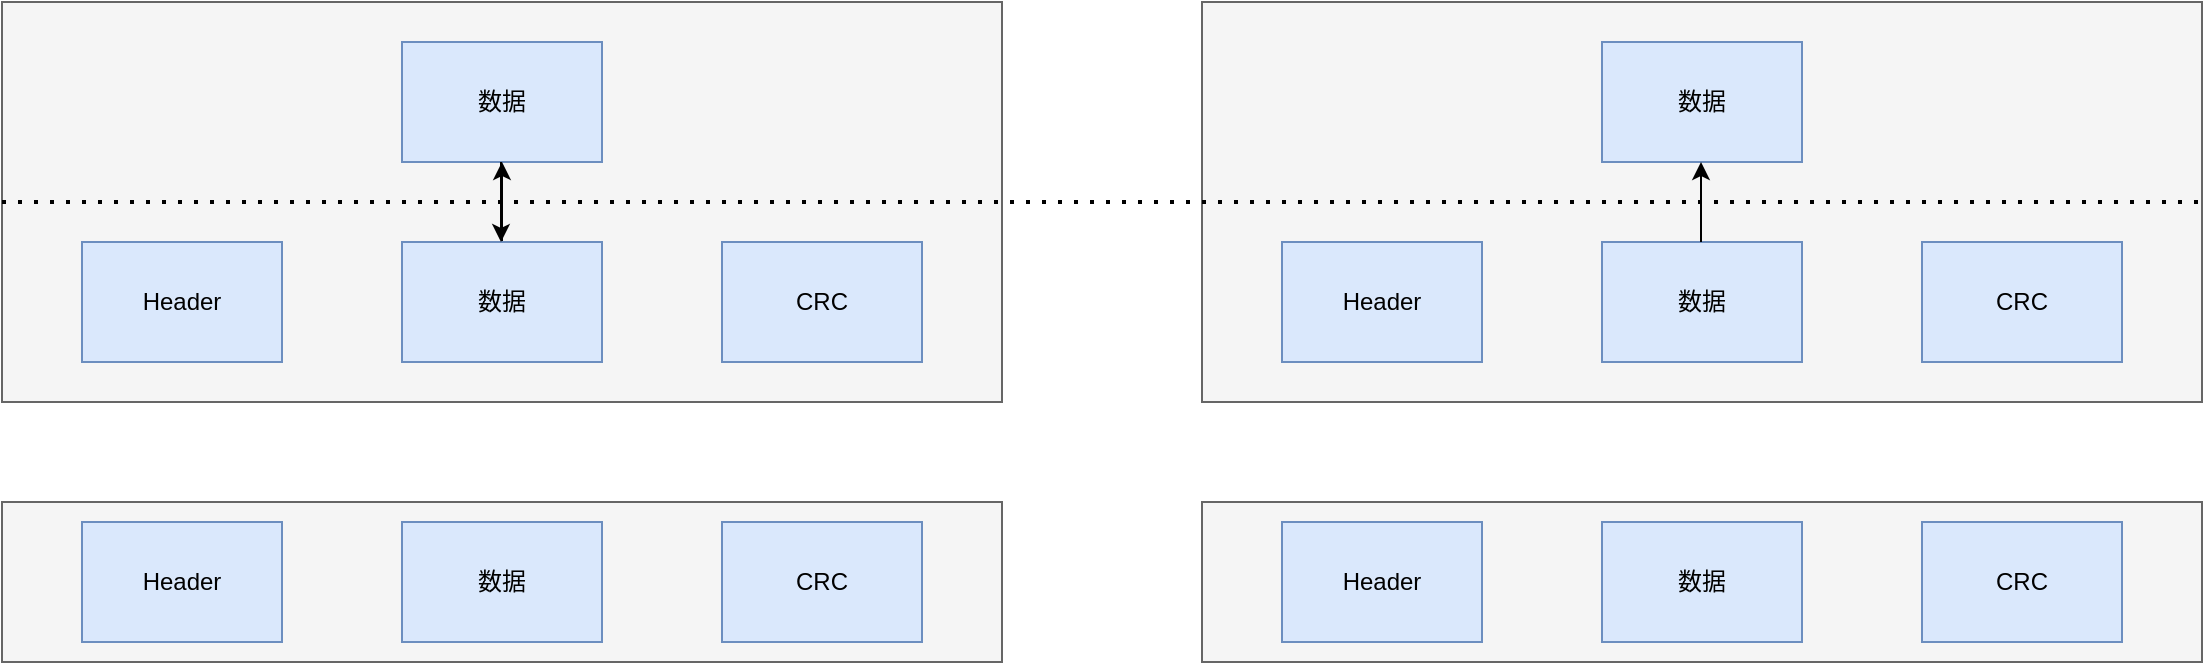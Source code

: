<mxfile version="22.1.18" type="github">
  <diagram name="第 1 页" id="iXltd4RwVlPWmBBr145E">
    <mxGraphModel dx="2059" dy="1096" grid="1" gridSize="10" guides="1" tooltips="1" connect="1" arrows="1" fold="1" page="1" pageScale="1" pageWidth="827" pageHeight="1169" math="0" shadow="0">
      <root>
        <mxCell id="0" />
        <mxCell id="1" parent="0" />
        <mxCell id="r_4EzZ_7RXdE05h-1gBr-1" value="" style="rounded=0;whiteSpace=wrap;html=1;fillColor=#f5f5f5;fontColor=#333333;strokeColor=#666666;" vertex="1" parent="1">
          <mxGeometry x="-300" y="100" width="500" height="200" as="geometry" />
        </mxCell>
        <mxCell id="r_4EzZ_7RXdE05h-1gBr-2" value="" style="rounded=0;whiteSpace=wrap;html=1;fillColor=#f5f5f5;fontColor=#333333;strokeColor=#666666;" vertex="1" parent="1">
          <mxGeometry x="300" y="100" width="500" height="200" as="geometry" />
        </mxCell>
        <mxCell id="r_4EzZ_7RXdE05h-1gBr-3" value="" style="endArrow=none;dashed=1;html=1;dashPattern=1 3;strokeWidth=2;rounded=0;" edge="1" parent="1">
          <mxGeometry width="50" height="50" relative="1" as="geometry">
            <mxPoint x="-300" y="200" as="sourcePoint" />
            <mxPoint x="800" y="200" as="targetPoint" />
          </mxGeometry>
        </mxCell>
        <mxCell id="r_4EzZ_7RXdE05h-1gBr-6" value="数据" style="rounded=0;whiteSpace=wrap;html=1;fillColor=#dae8fc;strokeColor=#6c8ebf;" vertex="1" parent="1">
          <mxGeometry x="-100" y="120" width="100" height="60" as="geometry" />
        </mxCell>
        <mxCell id="r_4EzZ_7RXdE05h-1gBr-30" value="" style="edgeStyle=orthogonalEdgeStyle;rounded=0;orthogonalLoop=1;jettySize=auto;html=1;" edge="1" parent="1" source="r_4EzZ_7RXdE05h-1gBr-8" target="r_4EzZ_7RXdE05h-1gBr-6">
          <mxGeometry relative="1" as="geometry" />
        </mxCell>
        <mxCell id="r_4EzZ_7RXdE05h-1gBr-8" value="数据" style="rounded=0;whiteSpace=wrap;html=1;fillColor=#dae8fc;strokeColor=#6c8ebf;" vertex="1" parent="1">
          <mxGeometry x="-100" y="220" width="100" height="60" as="geometry" />
        </mxCell>
        <mxCell id="r_4EzZ_7RXdE05h-1gBr-11" value="" style="rounded=0;whiteSpace=wrap;html=1;fillColor=#f5f5f5;fontColor=#333333;strokeColor=#666666;" vertex="1" parent="1">
          <mxGeometry x="300" y="350" width="500" height="80" as="geometry" />
        </mxCell>
        <mxCell id="r_4EzZ_7RXdE05h-1gBr-13" value="" style="rounded=0;whiteSpace=wrap;html=1;fillColor=#f5f5f5;fontColor=#333333;strokeColor=#666666;" vertex="1" parent="1">
          <mxGeometry x="-300" y="350" width="500" height="80" as="geometry" />
        </mxCell>
        <mxCell id="r_4EzZ_7RXdE05h-1gBr-14" value="CRC" style="rounded=0;whiteSpace=wrap;html=1;fillColor=#dae8fc;strokeColor=#6c8ebf;" vertex="1" parent="1">
          <mxGeometry x="60" y="220" width="100" height="60" as="geometry" />
        </mxCell>
        <mxCell id="r_4EzZ_7RXdE05h-1gBr-15" value="Header" style="rounded=0;whiteSpace=wrap;html=1;fillColor=#dae8fc;strokeColor=#6c8ebf;" vertex="1" parent="1">
          <mxGeometry x="-260" y="220" width="100" height="60" as="geometry" />
        </mxCell>
        <mxCell id="r_4EzZ_7RXdE05h-1gBr-16" value="数据" style="rounded=0;whiteSpace=wrap;html=1;fillColor=#dae8fc;strokeColor=#6c8ebf;" vertex="1" parent="1">
          <mxGeometry x="-100" y="360" width="100" height="60" as="geometry" />
        </mxCell>
        <mxCell id="r_4EzZ_7RXdE05h-1gBr-17" value="CRC" style="rounded=0;whiteSpace=wrap;html=1;fillColor=#dae8fc;strokeColor=#6c8ebf;" vertex="1" parent="1">
          <mxGeometry x="60" y="360" width="100" height="60" as="geometry" />
        </mxCell>
        <mxCell id="r_4EzZ_7RXdE05h-1gBr-18" value="Header" style="rounded=0;whiteSpace=wrap;html=1;fillColor=#dae8fc;strokeColor=#6c8ebf;" vertex="1" parent="1">
          <mxGeometry x="-260" y="360" width="100" height="60" as="geometry" />
        </mxCell>
        <mxCell id="r_4EzZ_7RXdE05h-1gBr-20" value="数据" style="rounded=0;whiteSpace=wrap;html=1;fillColor=#dae8fc;strokeColor=#6c8ebf;" vertex="1" parent="1">
          <mxGeometry x="500" y="360" width="100" height="60" as="geometry" />
        </mxCell>
        <mxCell id="r_4EzZ_7RXdE05h-1gBr-21" value="CRC" style="rounded=0;whiteSpace=wrap;html=1;fillColor=#dae8fc;strokeColor=#6c8ebf;" vertex="1" parent="1">
          <mxGeometry x="660" y="360" width="100" height="60" as="geometry" />
        </mxCell>
        <mxCell id="r_4EzZ_7RXdE05h-1gBr-22" value="Header" style="rounded=0;whiteSpace=wrap;html=1;fillColor=#dae8fc;strokeColor=#6c8ebf;" vertex="1" parent="1">
          <mxGeometry x="340" y="360" width="100" height="60" as="geometry" />
        </mxCell>
        <mxCell id="r_4EzZ_7RXdE05h-1gBr-23" value="数据" style="rounded=0;whiteSpace=wrap;html=1;fillColor=#dae8fc;strokeColor=#6c8ebf;" vertex="1" parent="1">
          <mxGeometry x="500" y="120" width="100" height="60" as="geometry" />
        </mxCell>
        <mxCell id="r_4EzZ_7RXdE05h-1gBr-24" value="数据" style="rounded=0;whiteSpace=wrap;html=1;fillColor=#dae8fc;strokeColor=#6c8ebf;" vertex="1" parent="1">
          <mxGeometry x="500" y="220" width="100" height="60" as="geometry" />
        </mxCell>
        <mxCell id="r_4EzZ_7RXdE05h-1gBr-25" value="CRC" style="rounded=0;whiteSpace=wrap;html=1;fillColor=#dae8fc;strokeColor=#6c8ebf;" vertex="1" parent="1">
          <mxGeometry x="660" y="220" width="100" height="60" as="geometry" />
        </mxCell>
        <mxCell id="r_4EzZ_7RXdE05h-1gBr-26" value="Header" style="rounded=0;whiteSpace=wrap;html=1;fillColor=#dae8fc;strokeColor=#6c8ebf;" vertex="1" parent="1">
          <mxGeometry x="340" y="220" width="100" height="60" as="geometry" />
        </mxCell>
        <mxCell id="r_4EzZ_7RXdE05h-1gBr-27" value="" style="endArrow=classic;html=1;rounded=0;" edge="1" parent="1">
          <mxGeometry width="50" height="50" relative="1" as="geometry">
            <mxPoint x="-50.5" y="180" as="sourcePoint" />
            <mxPoint x="-50.5" y="220" as="targetPoint" />
          </mxGeometry>
        </mxCell>
        <mxCell id="r_4EzZ_7RXdE05h-1gBr-29" value="" style="endArrow=classic;html=1;rounded=0;" edge="1" parent="1">
          <mxGeometry width="50" height="50" relative="1" as="geometry">
            <mxPoint x="549.5" y="220" as="sourcePoint" />
            <mxPoint x="549.5" y="180" as="targetPoint" />
          </mxGeometry>
        </mxCell>
      </root>
    </mxGraphModel>
  </diagram>
</mxfile>

